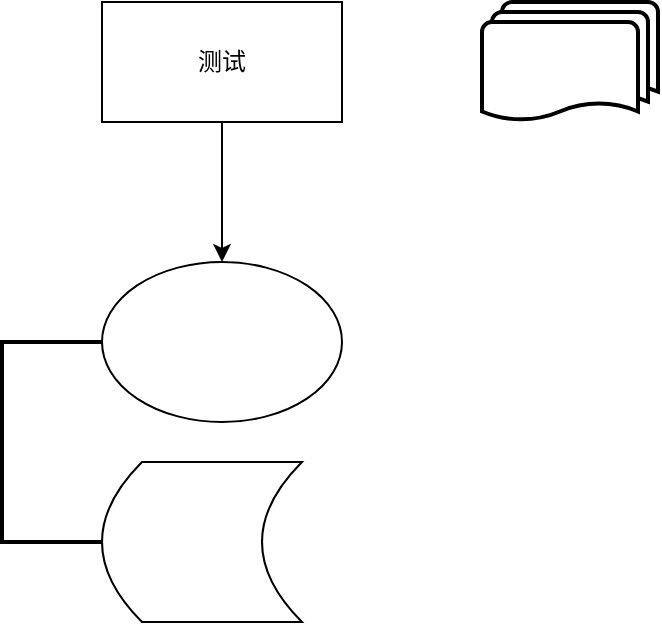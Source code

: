 <mxfile version="24.0.4" type="github">
  <diagram name="第 1 页" id="l5UXx-VDfEBrugfZ-KTm">
    <mxGraphModel dx="1434" dy="772" grid="1" gridSize="10" guides="1" tooltips="1" connect="1" arrows="1" fold="1" page="1" pageScale="1" pageWidth="827" pageHeight="1169" math="0" shadow="0">
      <root>
        <mxCell id="0" />
        <mxCell id="1" parent="0" />
        <mxCell id="fjGvIwI44u2lWH7ZDOtB-3" style="edgeStyle=orthogonalEdgeStyle;rounded=0;orthogonalLoop=1;jettySize=auto;html=1;exitX=0.5;exitY=1;exitDx=0;exitDy=0;entryX=0.5;entryY=0;entryDx=0;entryDy=0;" edge="1" parent="1" source="UVQU9Sx3ME2UHtDFGx-m-2" target="fjGvIwI44u2lWH7ZDOtB-1">
          <mxGeometry relative="1" as="geometry" />
        </mxCell>
        <mxCell id="UVQU9Sx3ME2UHtDFGx-m-2" value="测试" style="rounded=0;whiteSpace=wrap;html=1;" parent="1" vertex="1">
          <mxGeometry x="280" y="70" width="120" height="60" as="geometry" />
        </mxCell>
        <mxCell id="fjGvIwI44u2lWH7ZDOtB-1" value="" style="ellipse;whiteSpace=wrap;html=1;" vertex="1" parent="1">
          <mxGeometry x="280" y="200" width="120" height="80" as="geometry" />
        </mxCell>
        <mxCell id="fjGvIwI44u2lWH7ZDOtB-4" value="" style="strokeWidth=2;html=1;shape=mxgraph.flowchart.annotation_1;align=left;pointerEvents=1;" vertex="1" parent="1">
          <mxGeometry x="230" y="240" width="50" height="100" as="geometry" />
        </mxCell>
        <mxCell id="fjGvIwI44u2lWH7ZDOtB-6" value="" style="shape=dataStorage;whiteSpace=wrap;html=1;fixedSize=1;" vertex="1" parent="1">
          <mxGeometry x="280" y="300" width="100" height="80" as="geometry" />
        </mxCell>
        <mxCell id="fjGvIwI44u2lWH7ZDOtB-7" value="" style="strokeWidth=2;html=1;shape=mxgraph.flowchart.multi-document;whiteSpace=wrap;" vertex="1" parent="1">
          <mxGeometry x="470" y="70" width="88" height="60" as="geometry" />
        </mxCell>
      </root>
    </mxGraphModel>
  </diagram>
</mxfile>
